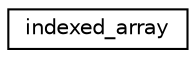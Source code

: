 digraph "Graphical Class Hierarchy"
{
 // LATEX_PDF_SIZE
  edge [fontname="Helvetica",fontsize="10",labelfontname="Helvetica",labelfontsize="10"];
  node [fontname="Helvetica",fontsize="10",shape=record];
  rankdir="LR";
  Node0 [label="indexed_array",height=0.2,width=0.4,color="black", fillcolor="white", style="filled",URL="$structindexed__array.html",tooltip=" "];
}
